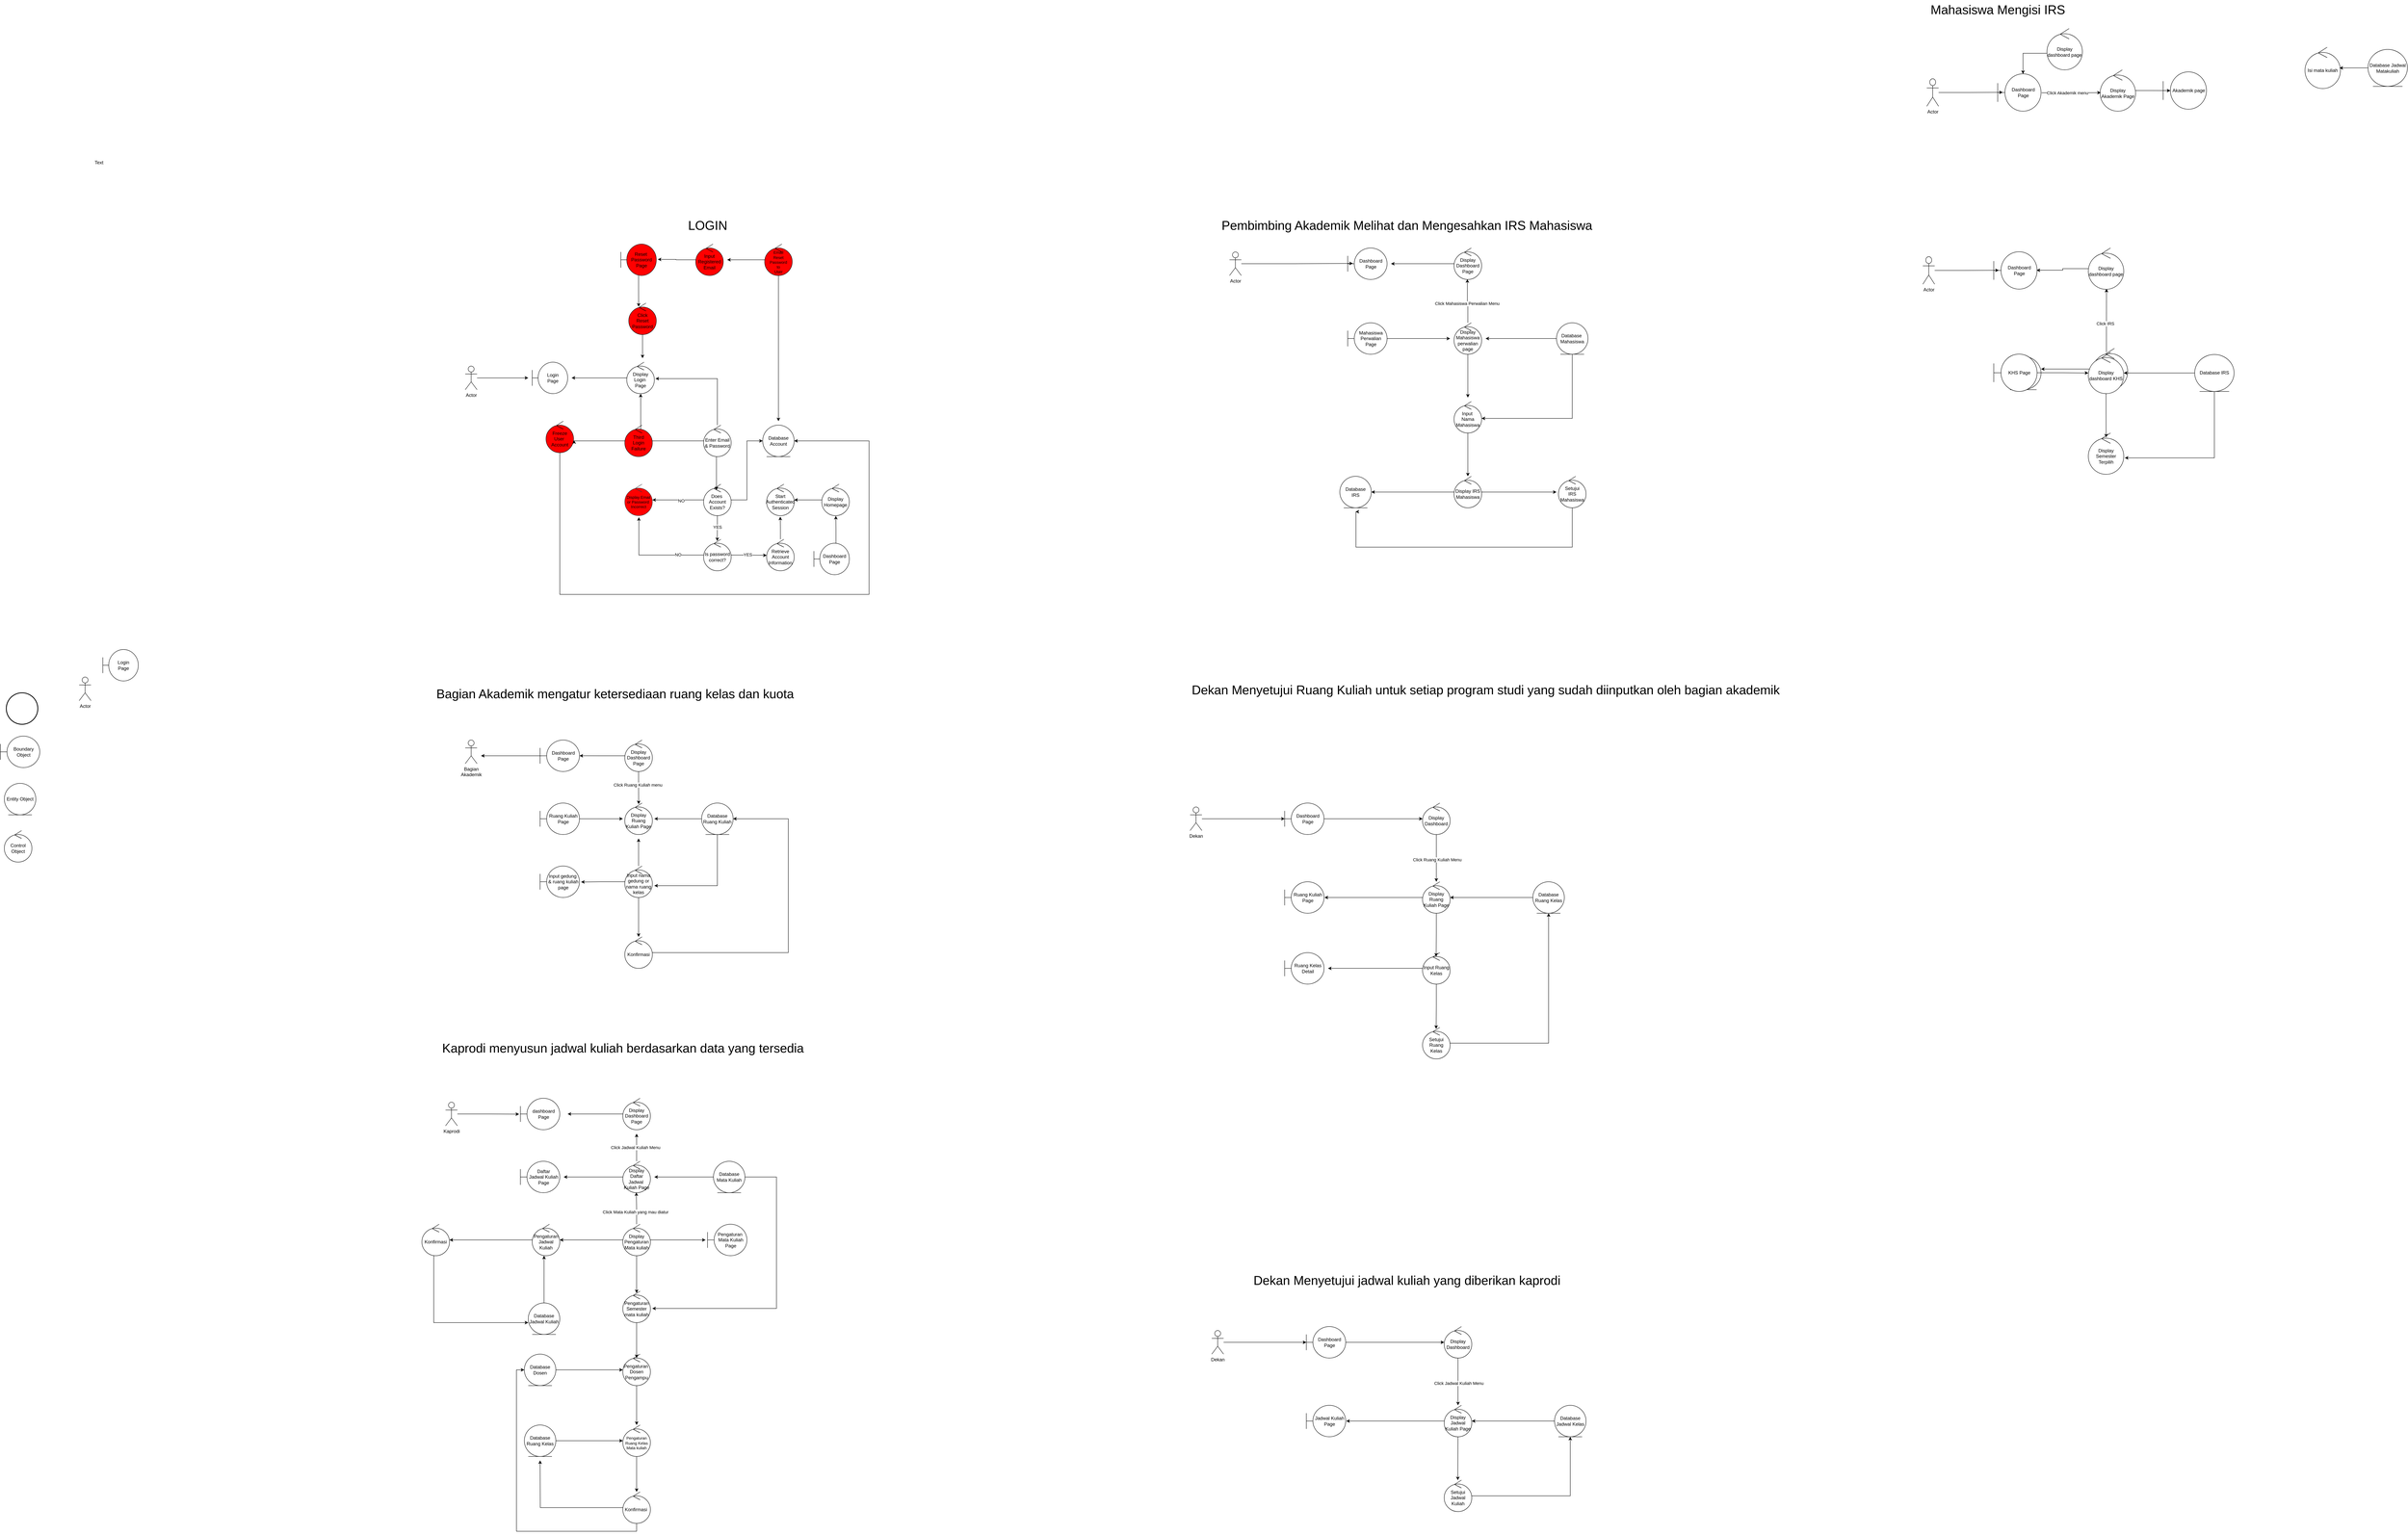 <mxfile version="24.7.14">
  <diagram name="Page-1" id="ejmV2qgmTtuN_z0c3J_5">
    <mxGraphModel dx="1797" dy="2714" grid="1" gridSize="10" guides="1" tooltips="1" connect="1" arrows="1" fold="1" page="1" pageScale="1" pageWidth="850" pageHeight="1100" math="0" shadow="0">
      <root>
        <mxCell id="0" />
        <mxCell id="1" parent="0" />
        <mxCell id="f9h9eiQ0I-5DAJY4tY8l-11" style="edgeStyle=orthogonalEdgeStyle;rounded=0;orthogonalLoop=1;jettySize=auto;html=1;" parent="1" source="f9h9eiQ0I-5DAJY4tY8l-2" edge="1">
          <mxGeometry relative="1" as="geometry">
            <mxPoint x="820" y="-1210" as="targetPoint" />
          </mxGeometry>
        </mxCell>
        <mxCell id="f9h9eiQ0I-5DAJY4tY8l-2" value="Actor" style="shape=umlActor;verticalLabelPosition=bottom;verticalAlign=top;html=1;outlineConnect=0;" parent="1" vertex="1">
          <mxGeometry x="660" y="-1240" width="30" height="60" as="geometry" />
        </mxCell>
        <mxCell id="f9h9eiQ0I-5DAJY4tY8l-3" value="" style="strokeWidth=2;html=1;shape=mxgraph.flowchart.start_2;whiteSpace=wrap;" parent="1" vertex="1">
          <mxGeometry x="-505" y="-410" width="80" height="80" as="geometry" />
        </mxCell>
        <mxCell id="f9h9eiQ0I-5DAJY4tY8l-5" value="Boundary Object" style="shape=umlBoundary;whiteSpace=wrap;html=1;" parent="1" vertex="1">
          <mxGeometry x="-520" y="-300" width="100" height="80" as="geometry" />
        </mxCell>
        <mxCell id="f9h9eiQ0I-5DAJY4tY8l-6" value="Entity Object" style="ellipse;shape=umlEntity;whiteSpace=wrap;html=1;" parent="1" vertex="1">
          <mxGeometry x="-510" y="-180" width="80" height="80" as="geometry" />
        </mxCell>
        <mxCell id="f9h9eiQ0I-5DAJY4tY8l-7" value="Control Object" style="ellipse;shape=umlControl;whiteSpace=wrap;html=1;" parent="1" vertex="1">
          <mxGeometry x="-510" y="-60" width="70" height="80" as="geometry" />
        </mxCell>
        <mxCell id="f9h9eiQ0I-5DAJY4tY8l-10" value="Actor" style="shape=umlActor;verticalLabelPosition=bottom;verticalAlign=top;html=1;outlineConnect=0;" parent="1" vertex="1">
          <mxGeometry x="-320" y="-450" width="30" height="60" as="geometry" />
        </mxCell>
        <mxCell id="f9h9eiQ0I-5DAJY4tY8l-70" style="edgeStyle=orthogonalEdgeStyle;rounded=0;orthogonalLoop=1;jettySize=auto;html=1;" parent="1" source="f9h9eiQ0I-5DAJY4tY8l-12" edge="1">
          <mxGeometry relative="1" as="geometry">
            <mxPoint x="930" y="-1210.0" as="targetPoint" />
          </mxGeometry>
        </mxCell>
        <mxCell id="f9h9eiQ0I-5DAJY4tY8l-12" value="Display&lt;div&gt;Login&amp;nbsp;&lt;/div&gt;&lt;div&gt;Page&lt;/div&gt;" style="ellipse;shape=umlControl;whiteSpace=wrap;html=1;" parent="1" vertex="1">
          <mxGeometry x="1070" y="-1250" width="70" height="80" as="geometry" />
        </mxCell>
        <mxCell id="f9h9eiQ0I-5DAJY4tY8l-14" value="Enter Email&lt;div&gt;&amp;amp; Password&lt;/div&gt;" style="ellipse;shape=umlControl;whiteSpace=wrap;html=1;" parent="1" vertex="1">
          <mxGeometry x="1265" y="-1090" width="70" height="80" as="geometry" />
        </mxCell>
        <mxCell id="f9h9eiQ0I-5DAJY4tY8l-15" style="edgeStyle=orthogonalEdgeStyle;rounded=0;orthogonalLoop=1;jettySize=auto;html=1;entryX=0.505;entryY=1.004;entryDx=0;entryDy=0;entryPerimeter=0;" parent="1" source="f9h9eiQ0I-5DAJY4tY8l-14" target="f9h9eiQ0I-5DAJY4tY8l-12" edge="1">
          <mxGeometry relative="1" as="geometry" />
        </mxCell>
        <mxCell id="f9h9eiQ0I-5DAJY4tY8l-27" style="edgeStyle=orthogonalEdgeStyle;rounded=0;orthogonalLoop=1;jettySize=auto;html=1;entryX=0;entryY=0.5;entryDx=0;entryDy=0;" parent="1" source="f9h9eiQ0I-5DAJY4tY8l-16" target="f9h9eiQ0I-5DAJY4tY8l-19" edge="1">
          <mxGeometry relative="1" as="geometry" />
        </mxCell>
        <mxCell id="f9h9eiQ0I-5DAJY4tY8l-35" style="edgeStyle=orthogonalEdgeStyle;rounded=0;orthogonalLoop=1;jettySize=auto;html=1;" parent="1" source="f9h9eiQ0I-5DAJY4tY8l-16" target="f9h9eiQ0I-5DAJY4tY8l-34" edge="1">
          <mxGeometry relative="1" as="geometry" />
        </mxCell>
        <mxCell id="f9h9eiQ0I-5DAJY4tY8l-36" value="NO" style="edgeLabel;html=1;align=center;verticalAlign=middle;resizable=0;points=[];" parent="f9h9eiQ0I-5DAJY4tY8l-35" vertex="1" connectable="0">
          <mxGeometry x="-0.123" y="2" relative="1" as="geometry">
            <mxPoint as="offset" />
          </mxGeometry>
        </mxCell>
        <mxCell id="f9h9eiQ0I-5DAJY4tY8l-16" value="Does&amp;nbsp;&lt;div&gt;Account&lt;/div&gt;&lt;div&gt;Exists?&lt;/div&gt;" style="ellipse;shape=umlControl;whiteSpace=wrap;html=1;" parent="1" vertex="1">
          <mxGeometry x="1265" y="-940" width="70" height="80" as="geometry" />
        </mxCell>
        <mxCell id="f9h9eiQ0I-5DAJY4tY8l-18" style="edgeStyle=orthogonalEdgeStyle;rounded=0;orthogonalLoop=1;jettySize=auto;html=1;entryX=0.467;entryY=0.19;entryDx=0;entryDy=0;entryPerimeter=0;" parent="1" source="f9h9eiQ0I-5DAJY4tY8l-14" target="f9h9eiQ0I-5DAJY4tY8l-16" edge="1">
          <mxGeometry relative="1" as="geometry">
            <Array as="points">
              <mxPoint x="1298" y="-990" />
            </Array>
          </mxGeometry>
        </mxCell>
        <mxCell id="f9h9eiQ0I-5DAJY4tY8l-19" value="Database&lt;br&gt;Account" style="ellipse;shape=umlEntity;whiteSpace=wrap;html=1;" parent="1" vertex="1">
          <mxGeometry x="1415" y="-1090" width="80" height="80" as="geometry" />
        </mxCell>
        <mxCell id="f9h9eiQ0I-5DAJY4tY8l-29" value="Is password&lt;div&gt;correct?&lt;/div&gt;" style="ellipse;shape=umlControl;whiteSpace=wrap;html=1;" parent="1" vertex="1">
          <mxGeometry x="1265" y="-800" width="70" height="80" as="geometry" />
        </mxCell>
        <mxCell id="f9h9eiQ0I-5DAJY4tY8l-32" style="edgeStyle=orthogonalEdgeStyle;rounded=0;orthogonalLoop=1;jettySize=auto;html=1;entryX=0.495;entryY=0.055;entryDx=0;entryDy=0;entryPerimeter=0;" parent="1" source="f9h9eiQ0I-5DAJY4tY8l-16" target="f9h9eiQ0I-5DAJY4tY8l-29" edge="1">
          <mxGeometry relative="1" as="geometry" />
        </mxCell>
        <mxCell id="f9h9eiQ0I-5DAJY4tY8l-33" value="YES" style="edgeLabel;html=1;align=center;verticalAlign=middle;resizable=0;points=[];" parent="f9h9eiQ0I-5DAJY4tY8l-32" vertex="1" connectable="0">
          <mxGeometry x="-0.334" y="-4" relative="1" as="geometry">
            <mxPoint x="4" y="7" as="offset" />
          </mxGeometry>
        </mxCell>
        <mxCell id="f9h9eiQ0I-5DAJY4tY8l-34" value="&lt;div style=&quot;font-size: 10px;&quot;&gt;Display Email or Password&amp;nbsp;&lt;/div&gt;&lt;div style=&quot;font-size: 10px;&quot;&gt;Incorrect&lt;/div&gt;" style="ellipse;shape=umlControl;whiteSpace=wrap;html=1;fillColor=#ff0000;strokeColor=#36393d;" parent="1" vertex="1">
          <mxGeometry x="1065" y="-940" width="70" height="80" as="geometry" />
        </mxCell>
        <mxCell id="f9h9eiQ0I-5DAJY4tY8l-37" value="Retrieve&lt;div&gt;Account&lt;br&gt;Information&lt;/div&gt;" style="ellipse;shape=umlControl;whiteSpace=wrap;html=1;" parent="1" vertex="1">
          <mxGeometry x="1425" y="-800" width="70" height="80" as="geometry" />
        </mxCell>
        <mxCell id="f9h9eiQ0I-5DAJY4tY8l-38" style="edgeStyle=orthogonalEdgeStyle;rounded=0;orthogonalLoop=1;jettySize=auto;html=1;entryX=0.51;entryY=1.05;entryDx=0;entryDy=0;entryPerimeter=0;" parent="1" source="f9h9eiQ0I-5DAJY4tY8l-29" target="f9h9eiQ0I-5DAJY4tY8l-34" edge="1">
          <mxGeometry relative="1" as="geometry" />
        </mxCell>
        <mxCell id="f9h9eiQ0I-5DAJY4tY8l-41" value="NO" style="edgeLabel;html=1;align=center;verticalAlign=middle;resizable=0;points=[];" parent="f9h9eiQ0I-5DAJY4tY8l-38" vertex="1" connectable="0">
          <mxGeometry x="-0.496" y="-1" relative="1" as="geometry">
            <mxPoint as="offset" />
          </mxGeometry>
        </mxCell>
        <mxCell id="f9h9eiQ0I-5DAJY4tY8l-39" style="edgeStyle=orthogonalEdgeStyle;rounded=0;orthogonalLoop=1;jettySize=auto;html=1;entryX=0.001;entryY=0.51;entryDx=0;entryDy=0;entryPerimeter=0;" parent="1" source="f9h9eiQ0I-5DAJY4tY8l-29" target="f9h9eiQ0I-5DAJY4tY8l-37" edge="1">
          <mxGeometry relative="1" as="geometry" />
        </mxCell>
        <mxCell id="f9h9eiQ0I-5DAJY4tY8l-40" value="YES" style="edgeLabel;html=1;align=center;verticalAlign=middle;resizable=0;points=[];" parent="f9h9eiQ0I-5DAJY4tY8l-39" vertex="1" connectable="0">
          <mxGeometry x="-0.088" y="1" relative="1" as="geometry">
            <mxPoint as="offset" />
          </mxGeometry>
        </mxCell>
        <mxCell id="f9h9eiQ0I-5DAJY4tY8l-42" value="Start&lt;div&gt;Authenticated&lt;/div&gt;&lt;div&gt;Session&lt;/div&gt;" style="ellipse;shape=umlControl;whiteSpace=wrap;html=1;" parent="1" vertex="1">
          <mxGeometry x="1425" y="-940" width="70" height="80" as="geometry" />
        </mxCell>
        <mxCell id="f9h9eiQ0I-5DAJY4tY8l-43" style="edgeStyle=orthogonalEdgeStyle;rounded=0;orthogonalLoop=1;jettySize=auto;html=1;entryX=0.495;entryY=1.033;entryDx=0;entryDy=0;entryPerimeter=0;" parent="1" source="f9h9eiQ0I-5DAJY4tY8l-37" target="f9h9eiQ0I-5DAJY4tY8l-42" edge="1">
          <mxGeometry relative="1" as="geometry" />
        </mxCell>
        <mxCell id="f9h9eiQ0I-5DAJY4tY8l-45" style="edgeStyle=orthogonalEdgeStyle;rounded=0;orthogonalLoop=1;jettySize=auto;html=1;" parent="1" source="f9h9eiQ0I-5DAJY4tY8l-44" target="f9h9eiQ0I-5DAJY4tY8l-42" edge="1">
          <mxGeometry relative="1" as="geometry" />
        </mxCell>
        <mxCell id="f9h9eiQ0I-5DAJY4tY8l-44" value="Display&lt;div&gt;Homepage&lt;/div&gt;" style="ellipse;shape=umlControl;whiteSpace=wrap;html=1;" parent="1" vertex="1">
          <mxGeometry x="1565" y="-940" width="70" height="80" as="geometry" />
        </mxCell>
        <mxCell id="f9h9eiQ0I-5DAJY4tY8l-46" value="Dashboard&lt;div&gt;Page&lt;/div&gt;" style="shape=umlBoundary;whiteSpace=wrap;html=1;" parent="1" vertex="1">
          <mxGeometry x="1545" y="-790" width="90" height="80" as="geometry" />
        </mxCell>
        <mxCell id="f9h9eiQ0I-5DAJY4tY8l-47" value="Login&lt;div&gt;Page&lt;/div&gt;" style="shape=umlBoundary;whiteSpace=wrap;html=1;" parent="1" vertex="1">
          <mxGeometry x="830" y="-1250" width="90" height="80" as="geometry" />
        </mxCell>
        <mxCell id="f9h9eiQ0I-5DAJY4tY8l-48" value="Login&lt;div&gt;Page&lt;/div&gt;" style="shape=umlBoundary;whiteSpace=wrap;html=1;" parent="1" vertex="1">
          <mxGeometry x="-260" y="-520" width="90" height="80" as="geometry" />
        </mxCell>
        <mxCell id="f9h9eiQ0I-5DAJY4tY8l-49" style="edgeStyle=orthogonalEdgeStyle;rounded=0;orthogonalLoop=1;jettySize=auto;html=1;entryX=0.448;entryY=1.008;entryDx=0;entryDy=0;entryPerimeter=0;" parent="1" edge="1">
          <mxGeometry relative="1" as="geometry">
            <mxPoint x="1599.29" y="-790" as="sourcePoint" />
            <mxPoint x="1600.65" y="-859.36" as="targetPoint" />
            <Array as="points">
              <mxPoint x="1601" y="-790" />
              <mxPoint x="1601" y="-825" />
            </Array>
          </mxGeometry>
        </mxCell>
        <mxCell id="f9h9eiQ0I-5DAJY4tY8l-50" value="Third&lt;div&gt;Login&lt;br&gt;Failure&lt;/div&gt;" style="ellipse;shape=umlControl;whiteSpace=wrap;html=1;fillColor=#FF0000;" parent="1" vertex="1">
          <mxGeometry x="1065" y="-1090" width="70" height="80" as="geometry" />
        </mxCell>
        <mxCell id="f9h9eiQ0I-5DAJY4tY8l-55" style="edgeStyle=orthogonalEdgeStyle;rounded=0;orthogonalLoop=1;jettySize=auto;html=1;" parent="1" source="f9h9eiQ0I-5DAJY4tY8l-53" target="f9h9eiQ0I-5DAJY4tY8l-19" edge="1">
          <mxGeometry relative="1" as="geometry">
            <mxPoint x="900" y="-650" as="targetPoint" />
            <Array as="points">
              <mxPoint x="900" y="-660" />
              <mxPoint x="1685" y="-660" />
              <mxPoint x="1685" y="-1050" />
            </Array>
          </mxGeometry>
        </mxCell>
        <mxCell id="f9h9eiQ0I-5DAJY4tY8l-53" value="Freeze&lt;div&gt;User&amp;nbsp;&lt;br&gt;Account&lt;/div&gt;" style="ellipse;shape=umlControl;whiteSpace=wrap;html=1;fillColor=#FF0000;" parent="1" vertex="1">
          <mxGeometry x="865" y="-1100" width="70" height="80" as="geometry" />
        </mxCell>
        <mxCell id="f9h9eiQ0I-5DAJY4tY8l-54" style="edgeStyle=orthogonalEdgeStyle;rounded=0;orthogonalLoop=1;jettySize=auto;html=1;entryX=1.018;entryY=0.607;entryDx=0;entryDy=0;entryPerimeter=0;" parent="1" source="f9h9eiQ0I-5DAJY4tY8l-50" target="f9h9eiQ0I-5DAJY4tY8l-53" edge="1">
          <mxGeometry relative="1" as="geometry">
            <Array as="points">
              <mxPoint x="936" y="-1050" />
            </Array>
          </mxGeometry>
        </mxCell>
        <mxCell id="f9h9eiQ0I-5DAJY4tY8l-69" style="edgeStyle=orthogonalEdgeStyle;rounded=0;orthogonalLoop=1;jettySize=auto;html=1;" parent="1" source="f9h9eiQ0I-5DAJY4tY8l-56" edge="1">
          <mxGeometry relative="1" as="geometry">
            <mxPoint x="1110" y="-1260.0" as="targetPoint" />
          </mxGeometry>
        </mxCell>
        <mxCell id="f9h9eiQ0I-5DAJY4tY8l-56" value="Click&lt;div&gt;Reset&lt;/div&gt;&lt;div&gt;Password&lt;/div&gt;" style="ellipse;shape=umlControl;whiteSpace=wrap;html=1;fillColor=#FF0000;" parent="1" vertex="1">
          <mxGeometry x="1075" y="-1400" width="70" height="80" as="geometry" />
        </mxCell>
        <mxCell id="f9h9eiQ0I-5DAJY4tY8l-59" value="Reset&amp;nbsp;&lt;div&gt;Password&lt;/div&gt;&lt;div&gt;Page&lt;/div&gt;" style="shape=umlBoundary;whiteSpace=wrap;html=1;fillColor=#FF0000;" parent="1" vertex="1">
          <mxGeometry x="1055" y="-1550" width="90" height="80" as="geometry" />
        </mxCell>
        <mxCell id="f9h9eiQ0I-5DAJY4tY8l-60" style="edgeStyle=orthogonalEdgeStyle;rounded=0;orthogonalLoop=1;jettySize=auto;html=1;entryX=0.359;entryY=0.113;entryDx=0;entryDy=0;entryPerimeter=0;" parent="1" source="f9h9eiQ0I-5DAJY4tY8l-59" target="f9h9eiQ0I-5DAJY4tY8l-56" edge="1">
          <mxGeometry relative="1" as="geometry" />
        </mxCell>
        <mxCell id="f9h9eiQ0I-5DAJY4tY8l-61" value="Input&lt;div&gt;Registered&lt;/div&gt;&lt;div&gt;Email&lt;/div&gt;" style="ellipse;shape=umlControl;whiteSpace=wrap;html=1;fillColor=#FF0000;" parent="1" vertex="1">
          <mxGeometry x="1245" y="-1550" width="70" height="80" as="geometry" />
        </mxCell>
        <mxCell id="f9h9eiQ0I-5DAJY4tY8l-63" style="edgeStyle=orthogonalEdgeStyle;rounded=0;orthogonalLoop=1;jettySize=auto;html=1;entryX=1.041;entryY=0.488;entryDx=0;entryDy=0;entryPerimeter=0;" parent="1" source="f9h9eiQ0I-5DAJY4tY8l-61" target="f9h9eiQ0I-5DAJY4tY8l-59" edge="1">
          <mxGeometry relative="1" as="geometry" />
        </mxCell>
        <mxCell id="f9h9eiQ0I-5DAJY4tY8l-65" style="edgeStyle=orthogonalEdgeStyle;rounded=0;orthogonalLoop=1;jettySize=auto;html=1;" parent="1" source="f9h9eiQ0I-5DAJY4tY8l-64" edge="1">
          <mxGeometry relative="1" as="geometry">
            <mxPoint x="1325" y="-1510" as="targetPoint" />
          </mxGeometry>
        </mxCell>
        <mxCell id="f9h9eiQ0I-5DAJY4tY8l-66" style="edgeStyle=orthogonalEdgeStyle;rounded=0;orthogonalLoop=1;jettySize=auto;html=1;" parent="1" source="f9h9eiQ0I-5DAJY4tY8l-64" edge="1">
          <mxGeometry relative="1" as="geometry">
            <mxPoint x="1455" y="-1100.0" as="targetPoint" />
          </mxGeometry>
        </mxCell>
        <mxCell id="f9h9eiQ0I-5DAJY4tY8l-64" value="&lt;font style=&quot;font-size: 10px;&quot;&gt;Email&lt;/font&gt;&lt;div style=&quot;font-size: 10px;&quot;&gt;&lt;font style=&quot;font-size: 10px;&quot;&gt;Reset&lt;/font&gt;&lt;/div&gt;&lt;div style=&quot;font-size: 10px;&quot;&gt;&lt;font style=&quot;font-size: 10px;&quot;&gt;Password&lt;/font&gt;&lt;/div&gt;&lt;div style=&quot;font-size: 10px;&quot;&gt;&lt;font style=&quot;font-size: 10px;&quot;&gt;to&lt;/font&gt;&lt;/div&gt;&lt;div style=&quot;font-size: 10px;&quot;&gt;&lt;font style=&quot;font-size: 10px;&quot;&gt;User&lt;/font&gt;&lt;/div&gt;" style="ellipse;shape=umlControl;whiteSpace=wrap;html=1;fillColor=#FF0000;" parent="1" vertex="1">
          <mxGeometry x="1420" y="-1550" width="70" height="80" as="geometry" />
        </mxCell>
        <mxCell id="f9h9eiQ0I-5DAJY4tY8l-67" value="&lt;font style=&quot;font-size: 32px;&quot;&gt;LOGIN&lt;/font&gt;" style="text;html=1;align=center;verticalAlign=middle;resizable=0;points=[];autosize=1;strokeColor=none;fillColor=none;" parent="1" vertex="1">
          <mxGeometry x="1215" y="-1622" width="120" height="50" as="geometry" />
        </mxCell>
        <mxCell id="f9h9eiQ0I-5DAJY4tY8l-68" style="edgeStyle=orthogonalEdgeStyle;rounded=0;orthogonalLoop=1;jettySize=auto;html=1;entryX=1.04;entryY=0.524;entryDx=0;entryDy=0;entryPerimeter=0;" parent="1" source="f9h9eiQ0I-5DAJY4tY8l-14" target="f9h9eiQ0I-5DAJY4tY8l-12" edge="1">
          <mxGeometry relative="1" as="geometry">
            <Array as="points">
              <mxPoint x="1300" y="-1208" />
            </Array>
          </mxGeometry>
        </mxCell>
        <mxCell id="f9h9eiQ0I-5DAJY4tY8l-71" value="Bagian&lt;div&gt;Akademik&lt;/div&gt;" style="shape=umlActor;verticalLabelPosition=bottom;verticalAlign=top;html=1;" parent="1" vertex="1">
          <mxGeometry x="660" y="-290" width="30" height="60" as="geometry" />
        </mxCell>
        <mxCell id="f9h9eiQ0I-5DAJY4tY8l-75" style="edgeStyle=orthogonalEdgeStyle;rounded=0;orthogonalLoop=1;jettySize=auto;html=1;" parent="1" source="f9h9eiQ0I-5DAJY4tY8l-74" edge="1">
          <mxGeometry relative="1" as="geometry">
            <mxPoint x="700" y="-250" as="targetPoint" />
          </mxGeometry>
        </mxCell>
        <mxCell id="f9h9eiQ0I-5DAJY4tY8l-74" value="Dashboard&lt;div&gt;Page&lt;/div&gt;" style="shape=umlBoundary;whiteSpace=wrap;html=1;" parent="1" vertex="1">
          <mxGeometry x="850" y="-290" width="100" height="80" as="geometry" />
        </mxCell>
        <mxCell id="f9h9eiQ0I-5DAJY4tY8l-77" style="edgeStyle=orthogonalEdgeStyle;rounded=0;orthogonalLoop=1;jettySize=auto;html=1;entryX=1;entryY=0.499;entryDx=0;entryDy=0;entryPerimeter=0;" parent="1" source="f9h9eiQ0I-5DAJY4tY8l-76" target="f9h9eiQ0I-5DAJY4tY8l-74" edge="1">
          <mxGeometry relative="1" as="geometry">
            <mxPoint x="960" y="-250" as="targetPoint" />
          </mxGeometry>
        </mxCell>
        <mxCell id="f9h9eiQ0I-5DAJY4tY8l-76" value="Display&lt;div&gt;Dashboard&lt;/div&gt;&lt;div&gt;Page&lt;/div&gt;" style="ellipse;shape=umlControl;whiteSpace=wrap;html=1;" parent="1" vertex="1">
          <mxGeometry x="1065" y="-290" width="70" height="80" as="geometry" />
        </mxCell>
        <mxCell id="f9h9eiQ0I-5DAJY4tY8l-78" value="Display Ruang Kuliah Page" style="ellipse;shape=umlControl;whiteSpace=wrap;html=1;" parent="1" vertex="1">
          <mxGeometry x="1065" y="-130" width="70" height="80" as="geometry" />
        </mxCell>
        <mxCell id="f9h9eiQ0I-5DAJY4tY8l-82" style="edgeStyle=orthogonalEdgeStyle;rounded=0;orthogonalLoop=1;jettySize=auto;html=1;entryX=0.503;entryY=0.036;entryDx=0;entryDy=0;entryPerimeter=0;" parent="1" source="f9h9eiQ0I-5DAJY4tY8l-76" target="f9h9eiQ0I-5DAJY4tY8l-78" edge="1">
          <mxGeometry relative="1" as="geometry" />
        </mxCell>
        <mxCell id="f9h9eiQ0I-5DAJY4tY8l-83" value="Click Ruang Kuliah menu" style="edgeLabel;html=1;align=center;verticalAlign=middle;resizable=0;points=[];" parent="f9h9eiQ0I-5DAJY4tY8l-82" vertex="1" connectable="0">
          <mxGeometry x="-0.173" y="-2" relative="1" as="geometry">
            <mxPoint y="-1" as="offset" />
          </mxGeometry>
        </mxCell>
        <mxCell id="f9h9eiQ0I-5DAJY4tY8l-85" style="edgeStyle=orthogonalEdgeStyle;rounded=0;orthogonalLoop=1;jettySize=auto;html=1;" parent="1" source="f9h9eiQ0I-5DAJY4tY8l-84" edge="1">
          <mxGeometry relative="1" as="geometry">
            <mxPoint x="1060" y="-90" as="targetPoint" />
          </mxGeometry>
        </mxCell>
        <mxCell id="f9h9eiQ0I-5DAJY4tY8l-84" value="Ruang Kuliah Page" style="shape=umlBoundary;whiteSpace=wrap;html=1;" parent="1" vertex="1">
          <mxGeometry x="850" y="-130" width="100" height="80" as="geometry" />
        </mxCell>
        <mxCell id="f9h9eiQ0I-5DAJY4tY8l-89" style="edgeStyle=orthogonalEdgeStyle;rounded=0;orthogonalLoop=1;jettySize=auto;html=1;" parent="1" source="f9h9eiQ0I-5DAJY4tY8l-87" edge="1">
          <mxGeometry relative="1" as="geometry">
            <mxPoint x="1140" y="-90" as="targetPoint" />
          </mxGeometry>
        </mxCell>
        <mxCell id="f9h9eiQ0I-5DAJY4tY8l-92" style="edgeStyle=orthogonalEdgeStyle;rounded=0;orthogonalLoop=1;jettySize=auto;html=1;" parent="1" source="f9h9eiQ0I-5DAJY4tY8l-87" edge="1">
          <mxGeometry relative="1" as="geometry">
            <mxPoint x="1140" y="80" as="targetPoint" />
            <Array as="points">
              <mxPoint x="1300" y="80" />
            </Array>
          </mxGeometry>
        </mxCell>
        <mxCell id="f9h9eiQ0I-5DAJY4tY8l-87" value="Database Ruang Kuliah" style="ellipse;shape=umlEntity;whiteSpace=wrap;html=1;" parent="1" vertex="1">
          <mxGeometry x="1260" y="-130" width="80" height="80" as="geometry" />
        </mxCell>
        <mxCell id="f9h9eiQ0I-5DAJY4tY8l-91" style="edgeStyle=orthogonalEdgeStyle;rounded=0;orthogonalLoop=1;jettySize=auto;html=1;" parent="1" source="f9h9eiQ0I-5DAJY4tY8l-90" edge="1">
          <mxGeometry relative="1" as="geometry">
            <mxPoint x="1100" y="-40" as="targetPoint" />
          </mxGeometry>
        </mxCell>
        <mxCell id="f9h9eiQ0I-5DAJY4tY8l-96" style="edgeStyle=orthogonalEdgeStyle;rounded=0;orthogonalLoop=1;jettySize=auto;html=1;" parent="1" source="f9h9eiQ0I-5DAJY4tY8l-90" target="f9h9eiQ0I-5DAJY4tY8l-95" edge="1">
          <mxGeometry relative="1" as="geometry" />
        </mxCell>
        <mxCell id="f9h9eiQ0I-5DAJY4tY8l-90" value="Input nama gedung or nama ruang kelas" style="ellipse;shape=umlControl;whiteSpace=wrap;html=1;" parent="1" vertex="1">
          <mxGeometry x="1065" y="30" width="70" height="80" as="geometry" />
        </mxCell>
        <mxCell id="f9h9eiQ0I-5DAJY4tY8l-93" value="Input gedung&amp;nbsp;&lt;div&gt;&amp;amp; ruang kuliah&lt;br&gt;page&lt;/div&gt;" style="shape=umlBoundary;whiteSpace=wrap;html=1;" parent="1" vertex="1">
          <mxGeometry x="850" y="30" width="100" height="80" as="geometry" />
        </mxCell>
        <mxCell id="f9h9eiQ0I-5DAJY4tY8l-94" style="edgeStyle=orthogonalEdgeStyle;rounded=0;orthogonalLoop=1;jettySize=auto;html=1;entryX=1.04;entryY=0.508;entryDx=0;entryDy=0;entryPerimeter=0;" parent="1" source="f9h9eiQ0I-5DAJY4tY8l-90" target="f9h9eiQ0I-5DAJY4tY8l-93" edge="1">
          <mxGeometry relative="1" as="geometry" />
        </mxCell>
        <mxCell id="f9h9eiQ0I-5DAJY4tY8l-97" style="edgeStyle=orthogonalEdgeStyle;rounded=0;orthogonalLoop=1;jettySize=auto;html=1;" parent="1" source="f9h9eiQ0I-5DAJY4tY8l-95" target="f9h9eiQ0I-5DAJY4tY8l-87" edge="1">
          <mxGeometry relative="1" as="geometry">
            <Array as="points">
              <mxPoint x="1480" y="250" />
              <mxPoint x="1480" y="-90" />
            </Array>
          </mxGeometry>
        </mxCell>
        <mxCell id="f9h9eiQ0I-5DAJY4tY8l-95" value="Konfirmasi" style="ellipse;shape=umlControl;whiteSpace=wrap;html=1;" parent="1" vertex="1">
          <mxGeometry x="1065" y="210" width="70" height="80" as="geometry" />
        </mxCell>
        <mxCell id="f9h9eiQ0I-5DAJY4tY8l-98" value="&lt;font style=&quot;font-size: 32px;&quot;&gt;Bagian Akademik mengatur ketersediaan ruang kelas dan kuota&lt;/font&gt;" style="text;html=1;align=center;verticalAlign=middle;resizable=0;points=[];autosize=1;strokeColor=none;fillColor=none;" parent="1" vertex="1">
          <mxGeometry x="575" y="-432" width="930" height="50" as="geometry" />
        </mxCell>
        <mxCell id="f9h9eiQ0I-5DAJY4tY8l-99" value="Kaprodi" style="shape=umlActor;verticalLabelPosition=bottom;verticalAlign=top;html=1;" parent="1" vertex="1">
          <mxGeometry x="610" y="630" width="30" height="60" as="geometry" />
        </mxCell>
        <mxCell id="f9h9eiQ0I-5DAJY4tY8l-102" value="&lt;font style=&quot;font-size: 32px;&quot;&gt;Kaprodi menyusun jadwal kuliah berdasarkan data yang tersedia&lt;/font&gt;" style="text;html=1;align=center;verticalAlign=middle;resizable=0;points=[];autosize=1;strokeColor=none;fillColor=none;" parent="1" vertex="1">
          <mxGeometry x="590" y="468" width="940" height="50" as="geometry" />
        </mxCell>
        <mxCell id="f9h9eiQ0I-5DAJY4tY8l-103" value="dashboard&lt;div&gt;Page&lt;/div&gt;" style="shape=umlBoundary;whiteSpace=wrap;html=1;" parent="1" vertex="1">
          <mxGeometry x="800" y="620" width="100" height="80" as="geometry" />
        </mxCell>
        <mxCell id="f9h9eiQ0I-5DAJY4tY8l-104" style="edgeStyle=orthogonalEdgeStyle;rounded=0;orthogonalLoop=1;jettySize=auto;html=1;entryX=-0.033;entryY=0.505;entryDx=0;entryDy=0;entryPerimeter=0;" parent="1" source="f9h9eiQ0I-5DAJY4tY8l-99" target="f9h9eiQ0I-5DAJY4tY8l-103" edge="1">
          <mxGeometry relative="1" as="geometry" />
        </mxCell>
        <mxCell id="f9h9eiQ0I-5DAJY4tY8l-106" style="edgeStyle=orthogonalEdgeStyle;rounded=0;orthogonalLoop=1;jettySize=auto;html=1;" parent="1" source="f9h9eiQ0I-5DAJY4tY8l-105" edge="1">
          <mxGeometry relative="1" as="geometry">
            <mxPoint x="920.0" y="660" as="targetPoint" />
          </mxGeometry>
        </mxCell>
        <mxCell id="f9h9eiQ0I-5DAJY4tY8l-105" value="Display&lt;div&gt;Dashboard&lt;/div&gt;&lt;div&gt;Page&lt;/div&gt;" style="ellipse;shape=umlControl;whiteSpace=wrap;html=1;" parent="1" vertex="1">
          <mxGeometry x="1060" y="620" width="70" height="80" as="geometry" />
        </mxCell>
        <mxCell id="f9h9eiQ0I-5DAJY4tY8l-108" style="edgeStyle=orthogonalEdgeStyle;rounded=0;orthogonalLoop=1;jettySize=auto;html=1;" parent="1" source="f9h9eiQ0I-5DAJY4tY8l-107" edge="1">
          <mxGeometry relative="1" as="geometry">
            <mxPoint x="1095.0" y="710" as="targetPoint" />
          </mxGeometry>
        </mxCell>
        <mxCell id="f9h9eiQ0I-5DAJY4tY8l-109" value="Click Jadwal Kuliah Menu" style="edgeLabel;html=1;align=center;verticalAlign=middle;resizable=0;points=[];" parent="f9h9eiQ0I-5DAJY4tY8l-108" vertex="1" connectable="0">
          <mxGeometry x="-0.024" y="3" relative="1" as="geometry">
            <mxPoint x="-3" y="2" as="offset" />
          </mxGeometry>
        </mxCell>
        <mxCell id="f9h9eiQ0I-5DAJY4tY8l-111" style="edgeStyle=orthogonalEdgeStyle;rounded=0;orthogonalLoop=1;jettySize=auto;html=1;" parent="1" source="f9h9eiQ0I-5DAJY4tY8l-107" edge="1">
          <mxGeometry relative="1" as="geometry">
            <mxPoint x="910.0" y="820" as="targetPoint" />
          </mxGeometry>
        </mxCell>
        <mxCell id="f9h9eiQ0I-5DAJY4tY8l-107" value="Display&lt;div&gt;Daftar&lt;br&gt;&lt;div&gt;Jadwal&amp;nbsp;&lt;/div&gt;&lt;div&gt;Kuliah Page&lt;/div&gt;&lt;/div&gt;" style="ellipse;shape=umlControl;whiteSpace=wrap;html=1;" parent="1" vertex="1">
          <mxGeometry x="1060" y="780" width="70" height="80" as="geometry" />
        </mxCell>
        <mxCell id="f9h9eiQ0I-5DAJY4tY8l-110" value="&lt;div&gt;Daftar&lt;/div&gt;Jadwal Kuliah&lt;div&gt;Page&lt;/div&gt;" style="shape=umlBoundary;whiteSpace=wrap;html=1;" parent="1" vertex="1">
          <mxGeometry x="800" y="780" width="100" height="80" as="geometry" />
        </mxCell>
        <mxCell id="f9h9eiQ0I-5DAJY4tY8l-113" style="edgeStyle=orthogonalEdgeStyle;rounded=0;orthogonalLoop=1;jettySize=auto;html=1;" parent="1" source="f9h9eiQ0I-5DAJY4tY8l-112" edge="1">
          <mxGeometry relative="1" as="geometry">
            <mxPoint x="1140" y="820" as="targetPoint" />
          </mxGeometry>
        </mxCell>
        <mxCell id="f9h9eiQ0I-5DAJY4tY8l-112" value="Database&lt;div&gt;Mata Kuliah&lt;/div&gt;" style="ellipse;shape=umlEntity;whiteSpace=wrap;html=1;" parent="1" vertex="1">
          <mxGeometry x="1290" y="780" width="80" height="80" as="geometry" />
        </mxCell>
        <mxCell id="f9h9eiQ0I-5DAJY4tY8l-138" style="edgeStyle=orthogonalEdgeStyle;rounded=0;orthogonalLoop=1;jettySize=auto;html=1;" parent="1" source="f9h9eiQ0I-5DAJY4tY8l-115" target="f9h9eiQ0I-5DAJY4tY8l-137" edge="1">
          <mxGeometry relative="1" as="geometry" />
        </mxCell>
        <mxCell id="f9h9eiQ0I-5DAJY4tY8l-115" value="Display Pengaturan&lt;div&gt;Mata kuliah&lt;/div&gt;" style="ellipse;shape=umlControl;whiteSpace=wrap;html=1;" parent="1" vertex="1">
          <mxGeometry x="1060" y="940" width="70" height="80" as="geometry" />
        </mxCell>
        <mxCell id="f9h9eiQ0I-5DAJY4tY8l-116" style="edgeStyle=orthogonalEdgeStyle;rounded=0;orthogonalLoop=1;jettySize=auto;html=1;entryX=0.489;entryY=0.99;entryDx=0;entryDy=0;entryPerimeter=0;" parent="1" source="f9h9eiQ0I-5DAJY4tY8l-115" target="f9h9eiQ0I-5DAJY4tY8l-107" edge="1">
          <mxGeometry relative="1" as="geometry" />
        </mxCell>
        <mxCell id="f9h9eiQ0I-5DAJY4tY8l-117" value="Click Mata Kuliah yang mau diatur" style="edgeLabel;html=1;align=center;verticalAlign=middle;resizable=0;points=[];" parent="f9h9eiQ0I-5DAJY4tY8l-116" vertex="1" connectable="0">
          <mxGeometry x="-0.242" y="3" relative="1" as="geometry">
            <mxPoint as="offset" />
          </mxGeometry>
        </mxCell>
        <mxCell id="f9h9eiQ0I-5DAJY4tY8l-118" value="Pengaturan&amp;nbsp;&lt;div&gt;Mata Kuliah&lt;/div&gt;&lt;div&gt;Page&lt;/div&gt;" style="shape=umlBoundary;whiteSpace=wrap;html=1;" parent="1" vertex="1">
          <mxGeometry x="1275" y="940" width="100" height="80" as="geometry" />
        </mxCell>
        <mxCell id="f9h9eiQ0I-5DAJY4tY8l-119" style="edgeStyle=orthogonalEdgeStyle;rounded=0;orthogonalLoop=1;jettySize=auto;html=1;" parent="1" source="f9h9eiQ0I-5DAJY4tY8l-115" edge="1">
          <mxGeometry relative="1" as="geometry">
            <mxPoint x="1270" y="980" as="targetPoint" />
          </mxGeometry>
        </mxCell>
        <mxCell id="f9h9eiQ0I-5DAJY4tY8l-120" value="Database&lt;div&gt;Jadwal Kuliah&lt;/div&gt;" style="ellipse;shape=umlEntity;whiteSpace=wrap;html=1;" parent="1" vertex="1">
          <mxGeometry x="820" y="1140" width="80" height="80" as="geometry" />
        </mxCell>
        <mxCell id="f9h9eiQ0I-5DAJY4tY8l-125" style="edgeStyle=orthogonalEdgeStyle;rounded=0;orthogonalLoop=1;jettySize=auto;html=1;" parent="1" source="f9h9eiQ0I-5DAJY4tY8l-122" edge="1">
          <mxGeometry relative="1" as="geometry">
            <mxPoint x="1095" y="1280" as="targetPoint" />
          </mxGeometry>
        </mxCell>
        <mxCell id="f9h9eiQ0I-5DAJY4tY8l-122" value="Pengaturan&lt;div&gt;Semester mata kuliah&lt;/div&gt;" style="ellipse;shape=umlControl;whiteSpace=wrap;html=1;" parent="1" vertex="1">
          <mxGeometry x="1060" y="1110" width="70" height="80" as="geometry" />
        </mxCell>
        <mxCell id="f9h9eiQ0I-5DAJY4tY8l-129" style="edgeStyle=orthogonalEdgeStyle;rounded=0;orthogonalLoop=1;jettySize=auto;html=1;entryX=1.069;entryY=0.55;entryDx=0;entryDy=0;entryPerimeter=0;" parent="1" source="f9h9eiQ0I-5DAJY4tY8l-112" target="f9h9eiQ0I-5DAJY4tY8l-122" edge="1">
          <mxGeometry relative="1" as="geometry">
            <Array as="points">
              <mxPoint x="1450" y="820" />
              <mxPoint x="1450" y="1154" />
            </Array>
          </mxGeometry>
        </mxCell>
        <mxCell id="f9h9eiQ0I-5DAJY4tY8l-134" style="edgeStyle=orthogonalEdgeStyle;rounded=0;orthogonalLoop=1;jettySize=auto;html=1;" parent="1" source="f9h9eiQ0I-5DAJY4tY8l-130" target="f9h9eiQ0I-5DAJY4tY8l-133" edge="1">
          <mxGeometry relative="1" as="geometry" />
        </mxCell>
        <mxCell id="f9h9eiQ0I-5DAJY4tY8l-130" value="Pengaturan&amp;nbsp;&lt;div&gt;Dosen&lt;/div&gt;&lt;div&gt;Pengampu&lt;/div&gt;" style="ellipse;shape=umlControl;whiteSpace=wrap;html=1;" parent="1" vertex="1">
          <mxGeometry x="1060" y="1270" width="70" height="80" as="geometry" />
        </mxCell>
        <mxCell id="f9h9eiQ0I-5DAJY4tY8l-131" value="Database&lt;div&gt;Dosen&lt;/div&gt;" style="ellipse;shape=umlEntity;whiteSpace=wrap;html=1;" parent="1" vertex="1">
          <mxGeometry x="810" y="1270" width="80" height="80" as="geometry" />
        </mxCell>
        <mxCell id="f9h9eiQ0I-5DAJY4tY8l-132" style="edgeStyle=orthogonalEdgeStyle;rounded=0;orthogonalLoop=1;jettySize=auto;html=1;entryX=0;entryY=0.5;entryDx=0;entryDy=0;entryPerimeter=0;" parent="1" source="f9h9eiQ0I-5DAJY4tY8l-131" target="f9h9eiQ0I-5DAJY4tY8l-130" edge="1">
          <mxGeometry relative="1" as="geometry" />
        </mxCell>
        <mxCell id="f9h9eiQ0I-5DAJY4tY8l-141" style="edgeStyle=orthogonalEdgeStyle;rounded=0;orthogonalLoop=1;jettySize=auto;html=1;" parent="1" source="f9h9eiQ0I-5DAJY4tY8l-133" target="f9h9eiQ0I-5DAJY4tY8l-140" edge="1">
          <mxGeometry relative="1" as="geometry" />
        </mxCell>
        <mxCell id="f9h9eiQ0I-5DAJY4tY8l-133" value="&lt;font style=&quot;font-size: 10px;&quot;&gt;Pengaturan&lt;/font&gt;&lt;div style=&quot;font-size: 10px;&quot;&gt;&lt;font style=&quot;font-size: 10px;&quot;&gt;Ruang Kelas&lt;/font&gt;&lt;/div&gt;&lt;div style=&quot;font-size: 10px;&quot;&gt;&lt;font style=&quot;font-size: 10px;&quot;&gt;Mata kuliah&lt;/font&gt;&lt;/div&gt;" style="ellipse;shape=umlControl;whiteSpace=wrap;html=1;" parent="1" vertex="1">
          <mxGeometry x="1060" y="1450" width="70" height="80" as="geometry" />
        </mxCell>
        <mxCell id="f9h9eiQ0I-5DAJY4tY8l-136" style="edgeStyle=orthogonalEdgeStyle;rounded=0;orthogonalLoop=1;jettySize=auto;html=1;" parent="1" source="f9h9eiQ0I-5DAJY4tY8l-135" target="f9h9eiQ0I-5DAJY4tY8l-133" edge="1">
          <mxGeometry relative="1" as="geometry" />
        </mxCell>
        <mxCell id="f9h9eiQ0I-5DAJY4tY8l-135" value="Database&lt;div&gt;Ruang Kelas&lt;/div&gt;" style="ellipse;shape=umlEntity;whiteSpace=wrap;html=1;" parent="1" vertex="1">
          <mxGeometry x="810" y="1450" width="80" height="80" as="geometry" />
        </mxCell>
        <mxCell id="f9h9eiQ0I-5DAJY4tY8l-146" style="edgeStyle=orthogonalEdgeStyle;rounded=0;orthogonalLoop=1;jettySize=auto;html=1;" parent="1" source="f9h9eiQ0I-5DAJY4tY8l-137" edge="1">
          <mxGeometry relative="1" as="geometry">
            <mxPoint x="620" y="980.0" as="targetPoint" />
          </mxGeometry>
        </mxCell>
        <mxCell id="f9h9eiQ0I-5DAJY4tY8l-137" value="Pengaturan Jadwal Kuliah" style="ellipse;shape=umlControl;whiteSpace=wrap;html=1;" parent="1" vertex="1">
          <mxGeometry x="830" y="940" width="70" height="80" as="geometry" />
        </mxCell>
        <mxCell id="f9h9eiQ0I-5DAJY4tY8l-139" style="edgeStyle=orthogonalEdgeStyle;rounded=0;orthogonalLoop=1;jettySize=auto;html=1;entryX=0.5;entryY=0.061;entryDx=0;entryDy=0;entryPerimeter=0;" parent="1" source="f9h9eiQ0I-5DAJY4tY8l-115" target="f9h9eiQ0I-5DAJY4tY8l-122" edge="1">
          <mxGeometry relative="1" as="geometry" />
        </mxCell>
        <mxCell id="f9h9eiQ0I-5DAJY4tY8l-142" style="edgeStyle=orthogonalEdgeStyle;rounded=0;orthogonalLoop=1;jettySize=auto;html=1;" parent="1" source="f9h9eiQ0I-5DAJY4tY8l-140" edge="1">
          <mxGeometry relative="1" as="geometry">
            <mxPoint x="850" y="1540" as="targetPoint" />
          </mxGeometry>
        </mxCell>
        <mxCell id="f9h9eiQ0I-5DAJY4tY8l-143" style="edgeStyle=orthogonalEdgeStyle;rounded=0;orthogonalLoop=1;jettySize=auto;html=1;entryX=0;entryY=0.5;entryDx=0;entryDy=0;" parent="1" source="f9h9eiQ0I-5DAJY4tY8l-140" target="f9h9eiQ0I-5DAJY4tY8l-131" edge="1">
          <mxGeometry relative="1" as="geometry">
            <Array as="points">
              <mxPoint x="1095" y="1720" />
              <mxPoint x="790" y="1720" />
              <mxPoint x="790" y="1310" />
            </Array>
          </mxGeometry>
        </mxCell>
        <mxCell id="f9h9eiQ0I-5DAJY4tY8l-140" value="Konfirmasi&amp;nbsp;" style="ellipse;shape=umlControl;whiteSpace=wrap;html=1;" parent="1" vertex="1">
          <mxGeometry x="1060" y="1620" width="70" height="80" as="geometry" />
        </mxCell>
        <mxCell id="f9h9eiQ0I-5DAJY4tY8l-144" style="edgeStyle=orthogonalEdgeStyle;rounded=0;orthogonalLoop=1;jettySize=auto;html=1;entryX=0.429;entryY=1;entryDx=0;entryDy=0;entryPerimeter=0;" parent="1" source="f9h9eiQ0I-5DAJY4tY8l-120" target="f9h9eiQ0I-5DAJY4tY8l-137" edge="1">
          <mxGeometry relative="1" as="geometry" />
        </mxCell>
        <mxCell id="f9h9eiQ0I-5DAJY4tY8l-145" value="Konfirmasi" style="ellipse;shape=umlControl;whiteSpace=wrap;html=1;" parent="1" vertex="1">
          <mxGeometry x="550" y="940" width="70" height="80" as="geometry" />
        </mxCell>
        <mxCell id="f9h9eiQ0I-5DAJY4tY8l-147" style="edgeStyle=orthogonalEdgeStyle;rounded=0;orthogonalLoop=1;jettySize=auto;html=1;entryX=0;entryY=0.625;entryDx=0;entryDy=0;entryPerimeter=0;" parent="1" source="f9h9eiQ0I-5DAJY4tY8l-145" target="f9h9eiQ0I-5DAJY4tY8l-120" edge="1">
          <mxGeometry relative="1" as="geometry">
            <Array as="points">
              <mxPoint x="580" y="1190" />
            </Array>
          </mxGeometry>
        </mxCell>
        <mxCell id="f9h9eiQ0I-5DAJY4tY8l-149" value="&lt;font style=&quot;font-size: 32px;&quot;&gt;Pembimbing Akademik Melihat dan Mengesahkan IRS Mahasiswa&lt;/font&gt;" style="text;html=1;align=center;verticalAlign=middle;resizable=0;points=[];autosize=1;strokeColor=none;fillColor=none;" parent="1" vertex="1">
          <mxGeometry x="2570" y="-1622" width="960" height="50" as="geometry" />
        </mxCell>
        <mxCell id="f9h9eiQ0I-5DAJY4tY8l-150" value="Actor" style="shape=umlActor;verticalLabelPosition=bottom;verticalAlign=top;html=1;" parent="1" vertex="1">
          <mxGeometry x="2600" y="-1530" width="30" height="60" as="geometry" />
        </mxCell>
        <mxCell id="f9h9eiQ0I-5DAJY4tY8l-151" value="Dashboard&lt;div&gt;Page&lt;/div&gt;" style="shape=umlBoundary;whiteSpace=wrap;html=1;" parent="1" vertex="1">
          <mxGeometry x="2900" y="-1540" width="100" height="80" as="geometry" />
        </mxCell>
        <mxCell id="f9h9eiQ0I-5DAJY4tY8l-152" style="edgeStyle=orthogonalEdgeStyle;rounded=0;orthogonalLoop=1;jettySize=auto;html=1;entryX=0.131;entryY=0.49;entryDx=0;entryDy=0;entryPerimeter=0;" parent="1" source="f9h9eiQ0I-5DAJY4tY8l-150" target="f9h9eiQ0I-5DAJY4tY8l-151" edge="1">
          <mxGeometry relative="1" as="geometry" />
        </mxCell>
        <mxCell id="f9h9eiQ0I-5DAJY4tY8l-154" style="edgeStyle=orthogonalEdgeStyle;rounded=0;orthogonalLoop=1;jettySize=auto;html=1;" parent="1" source="f9h9eiQ0I-5DAJY4tY8l-153" edge="1">
          <mxGeometry relative="1" as="geometry">
            <mxPoint x="3010" y="-1500" as="targetPoint" />
          </mxGeometry>
        </mxCell>
        <mxCell id="f9h9eiQ0I-5DAJY4tY8l-153" value="Display&lt;div&gt;Dashboard&lt;/div&gt;&lt;div&gt;Page&lt;/div&gt;" style="ellipse;shape=umlControl;whiteSpace=wrap;html=1;" parent="1" vertex="1">
          <mxGeometry x="3170" y="-1540" width="70" height="80" as="geometry" />
        </mxCell>
        <mxCell id="f9h9eiQ0I-5DAJY4tY8l-163" style="edgeStyle=orthogonalEdgeStyle;rounded=0;orthogonalLoop=1;jettySize=auto;html=1;" parent="1" source="f9h9eiQ0I-5DAJY4tY8l-155" edge="1">
          <mxGeometry relative="1" as="geometry">
            <mxPoint x="3205" y="-1160" as="targetPoint" />
          </mxGeometry>
        </mxCell>
        <mxCell id="f9h9eiQ0I-5DAJY4tY8l-155" value="Display&lt;div&gt;Mahasiswa&lt;br&gt;perwalian&lt;/div&gt;&lt;div&gt;page&lt;/div&gt;" style="ellipse;shape=umlControl;whiteSpace=wrap;html=1;" parent="1" vertex="1">
          <mxGeometry x="3170" y="-1350" width="70" height="80" as="geometry" />
        </mxCell>
        <mxCell id="f9h9eiQ0I-5DAJY4tY8l-156" style="edgeStyle=orthogonalEdgeStyle;rounded=0;orthogonalLoop=1;jettySize=auto;html=1;entryX=0.483;entryY=0.99;entryDx=0;entryDy=0;entryPerimeter=0;" parent="1" source="f9h9eiQ0I-5DAJY4tY8l-155" target="f9h9eiQ0I-5DAJY4tY8l-153" edge="1">
          <mxGeometry relative="1" as="geometry" />
        </mxCell>
        <mxCell id="f9h9eiQ0I-5DAJY4tY8l-157" value="Click Mahasiswa Perwalian Menu" style="edgeLabel;html=1;align=center;verticalAlign=middle;resizable=0;points=[];" parent="f9h9eiQ0I-5DAJY4tY8l-156" vertex="1" connectable="0">
          <mxGeometry x="-0.125" y="2" relative="1" as="geometry">
            <mxPoint as="offset" />
          </mxGeometry>
        </mxCell>
        <mxCell id="f9h9eiQ0I-5DAJY4tY8l-159" style="edgeStyle=orthogonalEdgeStyle;rounded=0;orthogonalLoop=1;jettySize=auto;html=1;" parent="1" source="f9h9eiQ0I-5DAJY4tY8l-158" edge="1">
          <mxGeometry relative="1" as="geometry">
            <mxPoint x="3160" y="-1310" as="targetPoint" />
          </mxGeometry>
        </mxCell>
        <mxCell id="f9h9eiQ0I-5DAJY4tY8l-158" value="Mahasiswa&lt;div&gt;Perwalian&lt;br&gt;Page&lt;/div&gt;" style="shape=umlBoundary;whiteSpace=wrap;html=1;" parent="1" vertex="1">
          <mxGeometry x="2900" y="-1350" width="100" height="80" as="geometry" />
        </mxCell>
        <mxCell id="f9h9eiQ0I-5DAJY4tY8l-161" style="edgeStyle=orthogonalEdgeStyle;rounded=0;orthogonalLoop=1;jettySize=auto;html=1;" parent="1" source="f9h9eiQ0I-5DAJY4tY8l-160" edge="1">
          <mxGeometry relative="1" as="geometry">
            <mxPoint x="3250" y="-1310" as="targetPoint" />
          </mxGeometry>
        </mxCell>
        <mxCell id="f9h9eiQ0I-5DAJY4tY8l-160" value="Database&amp;nbsp;&lt;div&gt;Mahasiswa&lt;/div&gt;" style="ellipse;shape=umlEntity;whiteSpace=wrap;html=1;" parent="1" vertex="1">
          <mxGeometry x="3430" y="-1350" width="80" height="80" as="geometry" />
        </mxCell>
        <mxCell id="f9h9eiQ0I-5DAJY4tY8l-165" style="edgeStyle=orthogonalEdgeStyle;rounded=0;orthogonalLoop=1;jettySize=auto;html=1;" parent="1" source="f9h9eiQ0I-5DAJY4tY8l-162" target="f9h9eiQ0I-5DAJY4tY8l-164" edge="1">
          <mxGeometry relative="1" as="geometry" />
        </mxCell>
        <mxCell id="f9h9eiQ0I-5DAJY4tY8l-162" value="Input&amp;nbsp;&lt;div&gt;Nama&lt;/div&gt;&lt;div&gt;Mahasiswa&lt;/div&gt;" style="ellipse;shape=umlControl;whiteSpace=wrap;html=1;" parent="1" vertex="1">
          <mxGeometry x="3170" y="-1150" width="70" height="80" as="geometry" />
        </mxCell>
        <mxCell id="f9h9eiQ0I-5DAJY4tY8l-167" style="edgeStyle=orthogonalEdgeStyle;rounded=0;orthogonalLoop=1;jettySize=auto;html=1;" parent="1" source="f9h9eiQ0I-5DAJY4tY8l-164" edge="1">
          <mxGeometry relative="1" as="geometry">
            <mxPoint x="3430" y="-920" as="targetPoint" />
          </mxGeometry>
        </mxCell>
        <mxCell id="f9h9eiQ0I-5DAJY4tY8l-173" style="edgeStyle=orthogonalEdgeStyle;rounded=0;orthogonalLoop=1;jettySize=auto;html=1;entryX=1;entryY=0.5;entryDx=0;entryDy=0;" parent="1" source="f9h9eiQ0I-5DAJY4tY8l-164" target="f9h9eiQ0I-5DAJY4tY8l-168" edge="1">
          <mxGeometry relative="1" as="geometry" />
        </mxCell>
        <mxCell id="f9h9eiQ0I-5DAJY4tY8l-164" value="Display IRS Mahasiswa" style="ellipse;shape=umlControl;whiteSpace=wrap;html=1;" parent="1" vertex="1">
          <mxGeometry x="3170" y="-960" width="70" height="80" as="geometry" />
        </mxCell>
        <mxCell id="f9h9eiQ0I-5DAJY4tY8l-172" style="edgeStyle=orthogonalEdgeStyle;rounded=0;orthogonalLoop=1;jettySize=auto;html=1;" parent="1" source="f9h9eiQ0I-5DAJY4tY8l-166" edge="1">
          <mxGeometry relative="1" as="geometry">
            <mxPoint x="2920" y="-870" as="targetPoint" />
            <Array as="points">
              <mxPoint x="3470" y="-780" />
              <mxPoint x="2921" y="-780" />
            </Array>
          </mxGeometry>
        </mxCell>
        <mxCell id="f9h9eiQ0I-5DAJY4tY8l-166" value="Setujui&lt;div&gt;IRS&lt;/div&gt;&lt;div&gt;Mahasiswa&lt;/div&gt;" style="ellipse;shape=umlControl;whiteSpace=wrap;html=1;" parent="1" vertex="1">
          <mxGeometry x="3435" y="-960" width="70" height="80" as="geometry" />
        </mxCell>
        <mxCell id="f9h9eiQ0I-5DAJY4tY8l-168" value="Database&lt;div&gt;IRS&lt;/div&gt;" style="ellipse;shape=umlEntity;whiteSpace=wrap;html=1;" parent="1" vertex="1">
          <mxGeometry x="2880" y="-960" width="80" height="80" as="geometry" />
        </mxCell>
        <mxCell id="f9h9eiQ0I-5DAJY4tY8l-169" style="edgeStyle=orthogonalEdgeStyle;rounded=0;orthogonalLoop=1;jettySize=auto;html=1;entryX=0.986;entryY=0.536;entryDx=0;entryDy=0;entryPerimeter=0;" parent="1" edge="1">
          <mxGeometry relative="1" as="geometry">
            <mxPoint x="3470" y="-1250" as="sourcePoint" />
            <mxPoint x="3240.0" y="-1107.12" as="targetPoint" />
            <Array as="points">
              <mxPoint x="3470" y="-1270" />
              <mxPoint x="3470" y="-1107" />
            </Array>
          </mxGeometry>
        </mxCell>
        <mxCell id="f9h9eiQ0I-5DAJY4tY8l-174" value="&lt;font style=&quot;font-size: 32px;&quot;&gt;Dekan Menyetujui Ruang Kuliah untuk setiap program studi yang sudah diinputkan oleh bagian akademik&lt;/font&gt;" style="text;html=1;align=center;verticalAlign=middle;resizable=0;points=[];autosize=1;strokeColor=none;fillColor=none;" parent="1" vertex="1">
          <mxGeometry x="2490" y="-442" width="1520" height="50" as="geometry" />
        </mxCell>
        <mxCell id="f9h9eiQ0I-5DAJY4tY8l-180" style="edgeStyle=orthogonalEdgeStyle;rounded=0;orthogonalLoop=1;jettySize=auto;html=1;" parent="1" source="f9h9eiQ0I-5DAJY4tY8l-178" target="f9h9eiQ0I-5DAJY4tY8l-179" edge="1">
          <mxGeometry relative="1" as="geometry" />
        </mxCell>
        <mxCell id="f9h9eiQ0I-5DAJY4tY8l-178" value="Dekan" style="shape=umlActor;verticalLabelPosition=bottom;verticalAlign=top;html=1;" parent="1" vertex="1">
          <mxGeometry x="2500" y="-120" width="30" height="60" as="geometry" />
        </mxCell>
        <mxCell id="f9h9eiQ0I-5DAJY4tY8l-182" style="edgeStyle=orthogonalEdgeStyle;rounded=0;orthogonalLoop=1;jettySize=auto;html=1;" parent="1" source="f9h9eiQ0I-5DAJY4tY8l-179" target="f9h9eiQ0I-5DAJY4tY8l-181" edge="1">
          <mxGeometry relative="1" as="geometry" />
        </mxCell>
        <mxCell id="f9h9eiQ0I-5DAJY4tY8l-179" value="Dashboard&lt;div&gt;Page&lt;/div&gt;" style="shape=umlBoundary;whiteSpace=wrap;html=1;" parent="1" vertex="1">
          <mxGeometry x="2740" y="-130" width="100" height="80" as="geometry" />
        </mxCell>
        <mxCell id="f9h9eiQ0I-5DAJY4tY8l-185" style="edgeStyle=orthogonalEdgeStyle;rounded=0;orthogonalLoop=1;jettySize=auto;html=1;" parent="1" source="f9h9eiQ0I-5DAJY4tY8l-181" target="f9h9eiQ0I-5DAJY4tY8l-183" edge="1">
          <mxGeometry relative="1" as="geometry" />
        </mxCell>
        <mxCell id="f9h9eiQ0I-5DAJY4tY8l-186" value="Click Ruang Kuliah Menu" style="edgeLabel;html=1;align=center;verticalAlign=middle;resizable=0;points=[];" parent="f9h9eiQ0I-5DAJY4tY8l-185" vertex="1" connectable="0">
          <mxGeometry x="0.067" y="2" relative="1" as="geometry">
            <mxPoint as="offset" />
          </mxGeometry>
        </mxCell>
        <mxCell id="f9h9eiQ0I-5DAJY4tY8l-181" value="Display&lt;div&gt;Dashboard&lt;/div&gt;" style="ellipse;shape=umlControl;whiteSpace=wrap;html=1;" parent="1" vertex="1">
          <mxGeometry x="3090" y="-130" width="70" height="80" as="geometry" />
        </mxCell>
        <mxCell id="f9h9eiQ0I-5DAJY4tY8l-183" value="Display Ruang Kuliah Page" style="ellipse;shape=umlControl;whiteSpace=wrap;html=1;" parent="1" vertex="1">
          <mxGeometry x="3090" y="70" width="70" height="80" as="geometry" />
        </mxCell>
        <mxCell id="f9h9eiQ0I-5DAJY4tY8l-187" value="Ruang Kuliah&lt;div&gt;Page&lt;/div&gt;" style="shape=umlBoundary;whiteSpace=wrap;html=1;" parent="1" vertex="1">
          <mxGeometry x="2740" y="70" width="100" height="80" as="geometry" />
        </mxCell>
        <mxCell id="f9h9eiQ0I-5DAJY4tY8l-189" style="edgeStyle=orthogonalEdgeStyle;rounded=0;orthogonalLoop=1;jettySize=auto;html=1;entryX=1.013;entryY=0.5;entryDx=0;entryDy=0;entryPerimeter=0;" parent="1" source="f9h9eiQ0I-5DAJY4tY8l-183" target="f9h9eiQ0I-5DAJY4tY8l-187" edge="1">
          <mxGeometry relative="1" as="geometry" />
        </mxCell>
        <mxCell id="f9h9eiQ0I-5DAJY4tY8l-190" value="&lt;div&gt;Database&lt;/div&gt;Ruang Kelas" style="ellipse;shape=umlEntity;whiteSpace=wrap;html=1;" parent="1" vertex="1">
          <mxGeometry x="3370" y="70" width="80" height="80" as="geometry" />
        </mxCell>
        <mxCell id="f9h9eiQ0I-5DAJY4tY8l-191" style="edgeStyle=orthogonalEdgeStyle;rounded=0;orthogonalLoop=1;jettySize=auto;html=1;entryX=1;entryY=0.5;entryDx=0;entryDy=0;entryPerimeter=0;" parent="1" source="f9h9eiQ0I-5DAJY4tY8l-190" target="f9h9eiQ0I-5DAJY4tY8l-183" edge="1">
          <mxGeometry relative="1" as="geometry" />
        </mxCell>
        <mxCell id="f9h9eiQ0I-5DAJY4tY8l-195" style="edgeStyle=orthogonalEdgeStyle;rounded=0;orthogonalLoop=1;jettySize=auto;html=1;" parent="1" source="f9h9eiQ0I-5DAJY4tY8l-192" edge="1">
          <mxGeometry relative="1" as="geometry">
            <mxPoint x="2850" y="290" as="targetPoint" />
          </mxGeometry>
        </mxCell>
        <mxCell id="f9h9eiQ0I-5DAJY4tY8l-192" value="Input Ruang Kelas" style="ellipse;shape=umlControl;whiteSpace=wrap;html=1;" parent="1" vertex="1">
          <mxGeometry x="3090" y="250" width="70" height="80" as="geometry" />
        </mxCell>
        <mxCell id="f9h9eiQ0I-5DAJY4tY8l-193" style="edgeStyle=orthogonalEdgeStyle;rounded=0;orthogonalLoop=1;jettySize=auto;html=1;entryX=0.493;entryY=0.128;entryDx=0;entryDy=0;entryPerimeter=0;" parent="1" source="f9h9eiQ0I-5DAJY4tY8l-183" target="f9h9eiQ0I-5DAJY4tY8l-192" edge="1">
          <mxGeometry relative="1" as="geometry" />
        </mxCell>
        <mxCell id="f9h9eiQ0I-5DAJY4tY8l-194" value="Ruang Kelas Detail" style="shape=umlBoundary;whiteSpace=wrap;html=1;" parent="1" vertex="1">
          <mxGeometry x="2740" y="250" width="100" height="80" as="geometry" />
        </mxCell>
        <mxCell id="f9h9eiQ0I-5DAJY4tY8l-198" style="edgeStyle=orthogonalEdgeStyle;rounded=0;orthogonalLoop=1;jettySize=auto;html=1;entryX=0.5;entryY=1;entryDx=0;entryDy=0;" parent="1" source="f9h9eiQ0I-5DAJY4tY8l-196" target="f9h9eiQ0I-5DAJY4tY8l-190" edge="1">
          <mxGeometry relative="1" as="geometry" />
        </mxCell>
        <mxCell id="f9h9eiQ0I-5DAJY4tY8l-196" value="Setujui Ruang Kelas" style="ellipse;shape=umlControl;whiteSpace=wrap;html=1;" parent="1" vertex="1">
          <mxGeometry x="3090" y="440" width="70" height="80" as="geometry" />
        </mxCell>
        <mxCell id="f9h9eiQ0I-5DAJY4tY8l-197" style="edgeStyle=orthogonalEdgeStyle;rounded=0;orthogonalLoop=1;jettySize=auto;html=1;entryX=0.493;entryY=0.045;entryDx=0;entryDy=0;entryPerimeter=0;" parent="1" source="f9h9eiQ0I-5DAJY4tY8l-192" target="f9h9eiQ0I-5DAJY4tY8l-196" edge="1">
          <mxGeometry relative="1" as="geometry" />
        </mxCell>
        <mxCell id="f9h9eiQ0I-5DAJY4tY8l-217" style="edgeStyle=orthogonalEdgeStyle;rounded=0;orthogonalLoop=1;jettySize=auto;html=1;" parent="1" source="f9h9eiQ0I-5DAJY4tY8l-218" target="f9h9eiQ0I-5DAJY4tY8l-220" edge="1">
          <mxGeometry relative="1" as="geometry" />
        </mxCell>
        <mxCell id="f9h9eiQ0I-5DAJY4tY8l-218" value="Dekan" style="shape=umlActor;verticalLabelPosition=bottom;verticalAlign=top;html=1;" parent="1" vertex="1">
          <mxGeometry x="2555" y="1210" width="30" height="60" as="geometry" />
        </mxCell>
        <mxCell id="f9h9eiQ0I-5DAJY4tY8l-219" style="edgeStyle=orthogonalEdgeStyle;rounded=0;orthogonalLoop=1;jettySize=auto;html=1;" parent="1" source="f9h9eiQ0I-5DAJY4tY8l-220" target="f9h9eiQ0I-5DAJY4tY8l-223" edge="1">
          <mxGeometry relative="1" as="geometry" />
        </mxCell>
        <mxCell id="f9h9eiQ0I-5DAJY4tY8l-220" value="Dashboard&lt;div&gt;Page&lt;/div&gt;" style="shape=umlBoundary;whiteSpace=wrap;html=1;" parent="1" vertex="1">
          <mxGeometry x="2795" y="1200" width="100" height="80" as="geometry" />
        </mxCell>
        <mxCell id="f9h9eiQ0I-5DAJY4tY8l-221" style="edgeStyle=orthogonalEdgeStyle;rounded=0;orthogonalLoop=1;jettySize=auto;html=1;" parent="1" source="f9h9eiQ0I-5DAJY4tY8l-223" target="f9h9eiQ0I-5DAJY4tY8l-224" edge="1">
          <mxGeometry relative="1" as="geometry" />
        </mxCell>
        <mxCell id="f9h9eiQ0I-5DAJY4tY8l-222" value="Click Jadwal Kuliah Menu" style="edgeLabel;html=1;align=center;verticalAlign=middle;resizable=0;points=[];" parent="f9h9eiQ0I-5DAJY4tY8l-221" vertex="1" connectable="0">
          <mxGeometry x="0.067" y="2" relative="1" as="geometry">
            <mxPoint as="offset" />
          </mxGeometry>
        </mxCell>
        <mxCell id="f9h9eiQ0I-5DAJY4tY8l-223" value="Display&lt;div&gt;Dashboard&lt;/div&gt;" style="ellipse;shape=umlControl;whiteSpace=wrap;html=1;" parent="1" vertex="1">
          <mxGeometry x="3145" y="1200" width="70" height="80" as="geometry" />
        </mxCell>
        <mxCell id="f9h9eiQ0I-5DAJY4tY8l-224" value="Display Jadwal Kuliah Page" style="ellipse;shape=umlControl;whiteSpace=wrap;html=1;" parent="1" vertex="1">
          <mxGeometry x="3145" y="1400" width="70" height="80" as="geometry" />
        </mxCell>
        <mxCell id="f9h9eiQ0I-5DAJY4tY8l-225" value="Jadwal Kuliah&lt;div&gt;Page&lt;/div&gt;" style="shape=umlBoundary;whiteSpace=wrap;html=1;" parent="1" vertex="1">
          <mxGeometry x="2795" y="1400" width="100" height="80" as="geometry" />
        </mxCell>
        <mxCell id="f9h9eiQ0I-5DAJY4tY8l-226" style="edgeStyle=orthogonalEdgeStyle;rounded=0;orthogonalLoop=1;jettySize=auto;html=1;entryX=1.013;entryY=0.5;entryDx=0;entryDy=0;entryPerimeter=0;" parent="1" source="f9h9eiQ0I-5DAJY4tY8l-224" target="f9h9eiQ0I-5DAJY4tY8l-225" edge="1">
          <mxGeometry relative="1" as="geometry" />
        </mxCell>
        <mxCell id="f9h9eiQ0I-5DAJY4tY8l-227" value="&lt;div&gt;Database Jadwal&lt;span style=&quot;background-color: initial;&quot;&gt;&amp;nbsp;Kelas&lt;/span&gt;&lt;/div&gt;" style="ellipse;shape=umlEntity;whiteSpace=wrap;html=1;" parent="1" vertex="1">
          <mxGeometry x="3425" y="1400" width="80" height="80" as="geometry" />
        </mxCell>
        <mxCell id="f9h9eiQ0I-5DAJY4tY8l-228" style="edgeStyle=orthogonalEdgeStyle;rounded=0;orthogonalLoop=1;jettySize=auto;html=1;entryX=1;entryY=0.5;entryDx=0;entryDy=0;entryPerimeter=0;" parent="1" source="f9h9eiQ0I-5DAJY4tY8l-227" target="f9h9eiQ0I-5DAJY4tY8l-224" edge="1">
          <mxGeometry relative="1" as="geometry" />
        </mxCell>
        <mxCell id="f9h9eiQ0I-5DAJY4tY8l-231" style="edgeStyle=orthogonalEdgeStyle;rounded=0;orthogonalLoop=1;jettySize=auto;html=1;entryX=0.493;entryY=0.128;entryDx=0;entryDy=0;entryPerimeter=0;" parent="1" source="f9h9eiQ0I-5DAJY4tY8l-224" edge="1">
          <mxGeometry relative="1" as="geometry">
            <mxPoint x="3179.51" y="1590.24" as="targetPoint" />
          </mxGeometry>
        </mxCell>
        <mxCell id="f9h9eiQ0I-5DAJY4tY8l-233" style="edgeStyle=orthogonalEdgeStyle;rounded=0;orthogonalLoop=1;jettySize=auto;html=1;entryX=0.5;entryY=1;entryDx=0;entryDy=0;" parent="1" source="f9h9eiQ0I-5DAJY4tY8l-234" target="f9h9eiQ0I-5DAJY4tY8l-227" edge="1">
          <mxGeometry relative="1" as="geometry" />
        </mxCell>
        <mxCell id="f9h9eiQ0I-5DAJY4tY8l-234" value="Setujui Jadwal Kuliah" style="ellipse;shape=umlControl;whiteSpace=wrap;html=1;" parent="1" vertex="1">
          <mxGeometry x="3145" y="1590" width="70" height="80" as="geometry" />
        </mxCell>
        <mxCell id="f9h9eiQ0I-5DAJY4tY8l-236" value="&lt;font style=&quot;font-size: 32px;&quot;&gt;Dekan Menyetujui jadwal kuliah yang diberikan kaprodi&lt;/font&gt;" style="text;html=1;align=center;verticalAlign=middle;resizable=0;points=[];autosize=1;strokeColor=none;fillColor=none;" parent="1" vertex="1">
          <mxGeometry x="2650" y="1058" width="800" height="50" as="geometry" />
        </mxCell>
        <mxCell id="f9h9eiQ0I-5DAJY4tY8l-240" value="&lt;font style=&quot;font-size: 32px;&quot;&gt;Mahasiswa Mengisi IRS&lt;/font&gt;" style="text;html=1;align=center;verticalAlign=middle;resizable=0;points=[];autosize=1;strokeColor=none;fillColor=none;" parent="1" vertex="1">
          <mxGeometry x="4370" y="-2170" width="360" height="50" as="geometry" />
        </mxCell>
        <mxCell id="fX9UT5zbdEOFNoqCjNZW-1" value="Actor" style="shape=umlActor;verticalLabelPosition=bottom;verticalAlign=top;html=1;" parent="1" vertex="1">
          <mxGeometry x="4370" y="-1970" width="30" height="70" as="geometry" />
        </mxCell>
        <mxCell id="fX9UT5zbdEOFNoqCjNZW-21" style="edgeStyle=orthogonalEdgeStyle;rounded=0;orthogonalLoop=1;jettySize=auto;html=1;exitX=0.584;exitY=0.004;exitDx=0;exitDy=0;exitPerimeter=0;startArrow=classic;startFill=1;endArrow=none;endFill=0;entryX=-0.008;entryY=0.599;entryDx=0;entryDy=0;entryPerimeter=0;" parent="1" source="fX9UT5zbdEOFNoqCjNZW-2" target="fX9UT5zbdEOFNoqCjNZW-6" edge="1">
          <mxGeometry relative="1" as="geometry" />
        </mxCell>
        <mxCell id="fX9UT5zbdEOFNoqCjNZW-2" value="Dashboard&lt;div&gt;Page&lt;/div&gt;" style="shape=umlBoundary;whiteSpace=wrap;html=1;" parent="1" vertex="1">
          <mxGeometry x="4550" y="-1982.5" width="110" height="95" as="geometry" />
        </mxCell>
        <mxCell id="fX9UT5zbdEOFNoqCjNZW-5" style="edgeStyle=orthogonalEdgeStyle;rounded=0;orthogonalLoop=1;jettySize=auto;html=1;entryX=0.115;entryY=0.496;entryDx=0;entryDy=0;entryPerimeter=0;" parent="1" source="fX9UT5zbdEOFNoqCjNZW-1" target="fX9UT5zbdEOFNoqCjNZW-2" edge="1">
          <mxGeometry relative="1" as="geometry" />
        </mxCell>
        <mxCell id="fX9UT5zbdEOFNoqCjNZW-6" value="Display dashboard page" style="ellipse;shape=umlControl;whiteSpace=wrap;html=1;" parent="1" vertex="1">
          <mxGeometry x="4675" y="-2097.5" width="90" height="105" as="geometry" />
        </mxCell>
        <mxCell id="fX9UT5zbdEOFNoqCjNZW-8" value="Display Akademik Page" style="ellipse;shape=umlControl;whiteSpace=wrap;html=1;" parent="1" vertex="1">
          <mxGeometry x="4810" y="-1992.5" width="90" height="105" as="geometry" />
        </mxCell>
        <mxCell id="fX9UT5zbdEOFNoqCjNZW-11" value="Database Jadwal Matakuliah" style="ellipse;shape=umlEntity;whiteSpace=wrap;html=1;" parent="1" vertex="1">
          <mxGeometry x="5490" y="-2044.44" width="100" height="93.89" as="geometry" />
        </mxCell>
        <mxCell id="fX9UT5zbdEOFNoqCjNZW-13" style="edgeStyle=orthogonalEdgeStyle;rounded=0;orthogonalLoop=1;jettySize=auto;html=1;entryX=0.018;entryY=0.551;entryDx=0;entryDy=0;entryPerimeter=0;exitX=1.015;exitY=0.507;exitDx=0;exitDy=0;exitPerimeter=0;" parent="1" source="fX9UT5zbdEOFNoqCjNZW-2" target="fX9UT5zbdEOFNoqCjNZW-8" edge="1">
          <mxGeometry relative="1" as="geometry" />
        </mxCell>
        <mxCell id="fX9UT5zbdEOFNoqCjNZW-14" value="Click Akademik menu" style="edgeLabel;html=1;align=center;verticalAlign=middle;resizable=0;points=[];" parent="fX9UT5zbdEOFNoqCjNZW-13" vertex="1" connectable="0">
          <mxGeometry x="0.184" y="-1" relative="1" as="geometry">
            <mxPoint x="-24" y="-1" as="offset" />
          </mxGeometry>
        </mxCell>
        <mxCell id="Dzyj58qfcpv6JQEi-1Gt-1" value="Text" style="text;html=1;align=center;verticalAlign=middle;resizable=0;points=[];autosize=1;strokeColor=none;fillColor=none;" parent="1" vertex="1">
          <mxGeometry x="-295" y="-1772" width="50" height="30" as="geometry" />
        </mxCell>
        <mxCell id="iuv_yNmqDHB2O8cJPHZk-1" value="Actor" style="shape=umlActor;verticalLabelPosition=bottom;verticalAlign=top;html=1;" vertex="1" parent="1">
          <mxGeometry x="4360" y="-1518" width="30" height="70" as="geometry" />
        </mxCell>
        <mxCell id="fX9UT5zbdEOFNoqCjNZW-15" value="Akademik page" style="shape=umlBoundary;whiteSpace=wrap;html=1;" parent="1" vertex="1">
          <mxGeometry x="4970" y="-1987.5" width="110" height="95" as="geometry" />
        </mxCell>
        <mxCell id="iuv_yNmqDHB2O8cJPHZk-2" value="Dashboard&lt;div&gt;Page&lt;/div&gt;" style="shape=umlBoundary;whiteSpace=wrap;html=1;" vertex="1" parent="1">
          <mxGeometry x="4540" y="-1530.5" width="110" height="95" as="geometry" />
        </mxCell>
        <mxCell id="iuv_yNmqDHB2O8cJPHZk-3" style="edgeStyle=orthogonalEdgeStyle;rounded=0;orthogonalLoop=1;jettySize=auto;html=1;entryX=0.115;entryY=0.496;entryDx=0;entryDy=0;entryPerimeter=0;" edge="1" parent="1" source="iuv_yNmqDHB2O8cJPHZk-1" target="iuv_yNmqDHB2O8cJPHZk-2">
          <mxGeometry relative="1" as="geometry" />
        </mxCell>
        <mxCell id="fX9UT5zbdEOFNoqCjNZW-22" value="Isi mata kuliah" style="ellipse;shape=umlControl;whiteSpace=wrap;html=1;" parent="1" vertex="1">
          <mxGeometry x="5330" y="-2050" width="90" height="105" as="geometry" />
        </mxCell>
        <mxCell id="fX9UT5zbdEOFNoqCjNZW-25" value="Display IRS mahasiswa" style="ellipse;shape=umlControl;whiteSpace=wrap;html=1;" parent="1" vertex="1">
          <mxGeometry x="4790" y="-1285" width="90" height="105" as="geometry" />
        </mxCell>
        <mxCell id="fX9UT5zbdEOFNoqCjNZW-27" value="Database matakuliah" style="ellipse;shape=umlEntity;whiteSpace=wrap;html=1;" parent="1" vertex="1">
          <mxGeometry x="4570.05" y="-1264.45" width="89.95" height="84.45" as="geometry" />
        </mxCell>
        <mxCell id="fX9UT5zbdEOFNoqCjNZW-29" style="edgeStyle=orthogonalEdgeStyle;rounded=0;orthogonalLoop=1;jettySize=auto;html=1;entryX=1;entryY=0.378;entryDx=0;entryDy=0;entryPerimeter=0;" parent="1" source="fX9UT5zbdEOFNoqCjNZW-25" target="fX9UT5zbdEOFNoqCjNZW-27" edge="1">
          <mxGeometry relative="1" as="geometry" />
        </mxCell>
        <mxCell id="FYZbQtLjGNRvOYyjjsep-1" style="edgeStyle=orthogonalEdgeStyle;rounded=0;orthogonalLoop=1;jettySize=auto;html=1;exitX=0;exitY=0.5;exitDx=0;exitDy=0;entryX=0.972;entryY=0.502;entryDx=0;entryDy=0;entryPerimeter=0;" edge="1" parent="1" source="fX9UT5zbdEOFNoqCjNZW-11" target="fX9UT5zbdEOFNoqCjNZW-22">
          <mxGeometry relative="1" as="geometry" />
        </mxCell>
        <mxCell id="iuv_yNmqDHB2O8cJPHZk-4" value="Display dashboard page" style="ellipse;shape=umlControl;whiteSpace=wrap;html=1;" vertex="1" parent="1">
          <mxGeometry x="4780" y="-1540" width="90" height="105" as="geometry" />
        </mxCell>
        <mxCell id="iuv_yNmqDHB2O8cJPHZk-5" style="edgeStyle=orthogonalEdgeStyle;rounded=0;orthogonalLoop=1;jettySize=auto;html=1;entryX=0.988;entryY=0.495;entryDx=0;entryDy=0;entryPerimeter=0;" edge="1" parent="1" source="iuv_yNmqDHB2O8cJPHZk-4" target="iuv_yNmqDHB2O8cJPHZk-2">
          <mxGeometry relative="1" as="geometry" />
        </mxCell>
        <mxCell id="iuv_yNmqDHB2O8cJPHZk-6" value="Display dashboard KHS" style="ellipse;shape=umlControl;whiteSpace=wrap;html=1;" vertex="1" parent="1">
          <mxGeometry x="4780" y="-1275" width="90" height="105" as="geometry" />
        </mxCell>
        <mxCell id="iuv_yNmqDHB2O8cJPHZk-7" style="edgeStyle=orthogonalEdgeStyle;rounded=0;orthogonalLoop=1;jettySize=auto;html=1;entryX=0.513;entryY=0.987;entryDx=0;entryDy=0;entryPerimeter=0;" edge="1" parent="1" source="iuv_yNmqDHB2O8cJPHZk-6" target="iuv_yNmqDHB2O8cJPHZk-4">
          <mxGeometry relative="1" as="geometry">
            <Array as="points">
              <mxPoint x="4826" y="-1308" />
              <mxPoint x="4826" y="-1308" />
            </Array>
          </mxGeometry>
        </mxCell>
        <mxCell id="iuv_yNmqDHB2O8cJPHZk-8" value="Click IRS" style="edgeLabel;html=1;align=center;verticalAlign=middle;resizable=0;points=[];" connectable="0" vertex="1" parent="iuv_yNmqDHB2O8cJPHZk-7">
          <mxGeometry x="-0.091" y="3" relative="1" as="geometry">
            <mxPoint as="offset" />
          </mxGeometry>
        </mxCell>
        <mxCell id="iuv_yNmqDHB2O8cJPHZk-9" style="edgeStyle=orthogonalEdgeStyle;rounded=0;orthogonalLoop=1;jettySize=auto;html=1;" edge="1" parent="1" source="iuv_yNmqDHB2O8cJPHZk-10" target="iuv_yNmqDHB2O8cJPHZk-6">
          <mxGeometry relative="1" as="geometry" />
        </mxCell>
        <mxCell id="iuv_yNmqDHB2O8cJPHZk-10" value="Database IRS" style="ellipse;shape=umlEntity;whiteSpace=wrap;html=1;" vertex="1" parent="1">
          <mxGeometry x="5050" y="-1269.45" width="100" height="93.89" as="geometry" />
        </mxCell>
        <mxCell id="iuv_yNmqDHB2O8cJPHZk-13" style="edgeStyle=orthogonalEdgeStyle;rounded=0;orthogonalLoop=1;jettySize=auto;html=1;" edge="1" parent="1" source="iuv_yNmqDHB2O8cJPHZk-12" target="iuv_yNmqDHB2O8cJPHZk-6">
          <mxGeometry relative="1" as="geometry" />
        </mxCell>
        <mxCell id="iuv_yNmqDHB2O8cJPHZk-12" value="KHS Page" style="shape=umlBoundary;whiteSpace=wrap;html=1;" vertex="1" parent="1">
          <mxGeometry x="4540" y="-1270.56" width="110" height="95" as="geometry" />
        </mxCell>
        <mxCell id="iuv_yNmqDHB2O8cJPHZk-14" value="Display Semester Terpilih" style="ellipse;shape=umlControl;whiteSpace=wrap;html=1;" vertex="1" parent="1">
          <mxGeometry x="4780" y="-1070" width="90" height="105" as="geometry" />
        </mxCell>
        <mxCell id="iuv_yNmqDHB2O8cJPHZk-18" style="edgeStyle=orthogonalEdgeStyle;rounded=0;orthogonalLoop=1;jettySize=auto;html=1;entryX=0.504;entryY=0.107;entryDx=0;entryDy=0;entryPerimeter=0;" edge="1" parent="1" source="iuv_yNmqDHB2O8cJPHZk-6" target="iuv_yNmqDHB2O8cJPHZk-14">
          <mxGeometry relative="1" as="geometry" />
        </mxCell>
        <mxCell id="iuv_yNmqDHB2O8cJPHZk-19" style="edgeStyle=orthogonalEdgeStyle;rounded=0;orthogonalLoop=1;jettySize=auto;html=1;entryX=1.029;entryY=0.602;entryDx=0;entryDy=0;entryPerimeter=0;" edge="1" parent="1" source="iuv_yNmqDHB2O8cJPHZk-10" target="iuv_yNmqDHB2O8cJPHZk-14">
          <mxGeometry relative="1" as="geometry">
            <Array as="points">
              <mxPoint x="5100" y="-1007" />
            </Array>
          </mxGeometry>
        </mxCell>
        <mxCell id="FYZbQtLjGNRvOYyjjsep-4" style="edgeStyle=orthogonalEdgeStyle;rounded=0;orthogonalLoop=1;jettySize=auto;html=1;entryX=0.167;entryY=0.502;entryDx=0;entryDy=0;entryPerimeter=0;" edge="1" parent="1" source="fX9UT5zbdEOFNoqCjNZW-8" target="fX9UT5zbdEOFNoqCjNZW-15">
          <mxGeometry relative="1" as="geometry" />
        </mxCell>
      </root>
    </mxGraphModel>
  </diagram>
</mxfile>

